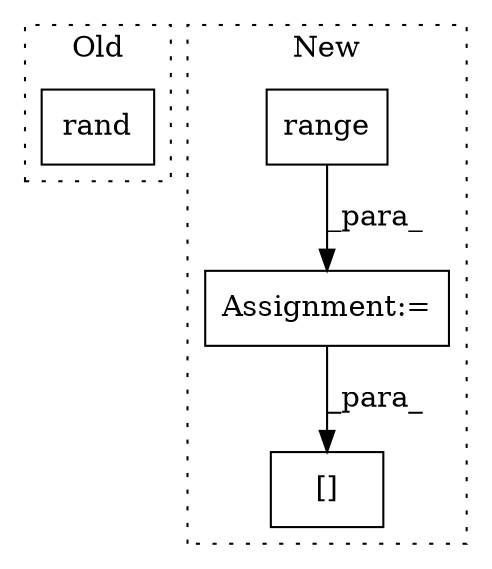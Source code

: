 digraph G {
subgraph cluster0 {
1 [label="rand" a="32" s="3955" l="6" shape="box"];
label = "Old";
style="dotted";
}
subgraph cluster1 {
2 [label="range" a="32" s="4716,4728" l="6,1" shape="box"];
3 [label="Assignment:=" a="7" s="4672" l="1" shape="box"];
4 [label="[]" a="2" s="4801,4810" l="2,1" shape="box"];
label = "New";
style="dotted";
}
2 -> 3 [label="_para_"];
3 -> 4 [label="_para_"];
}
